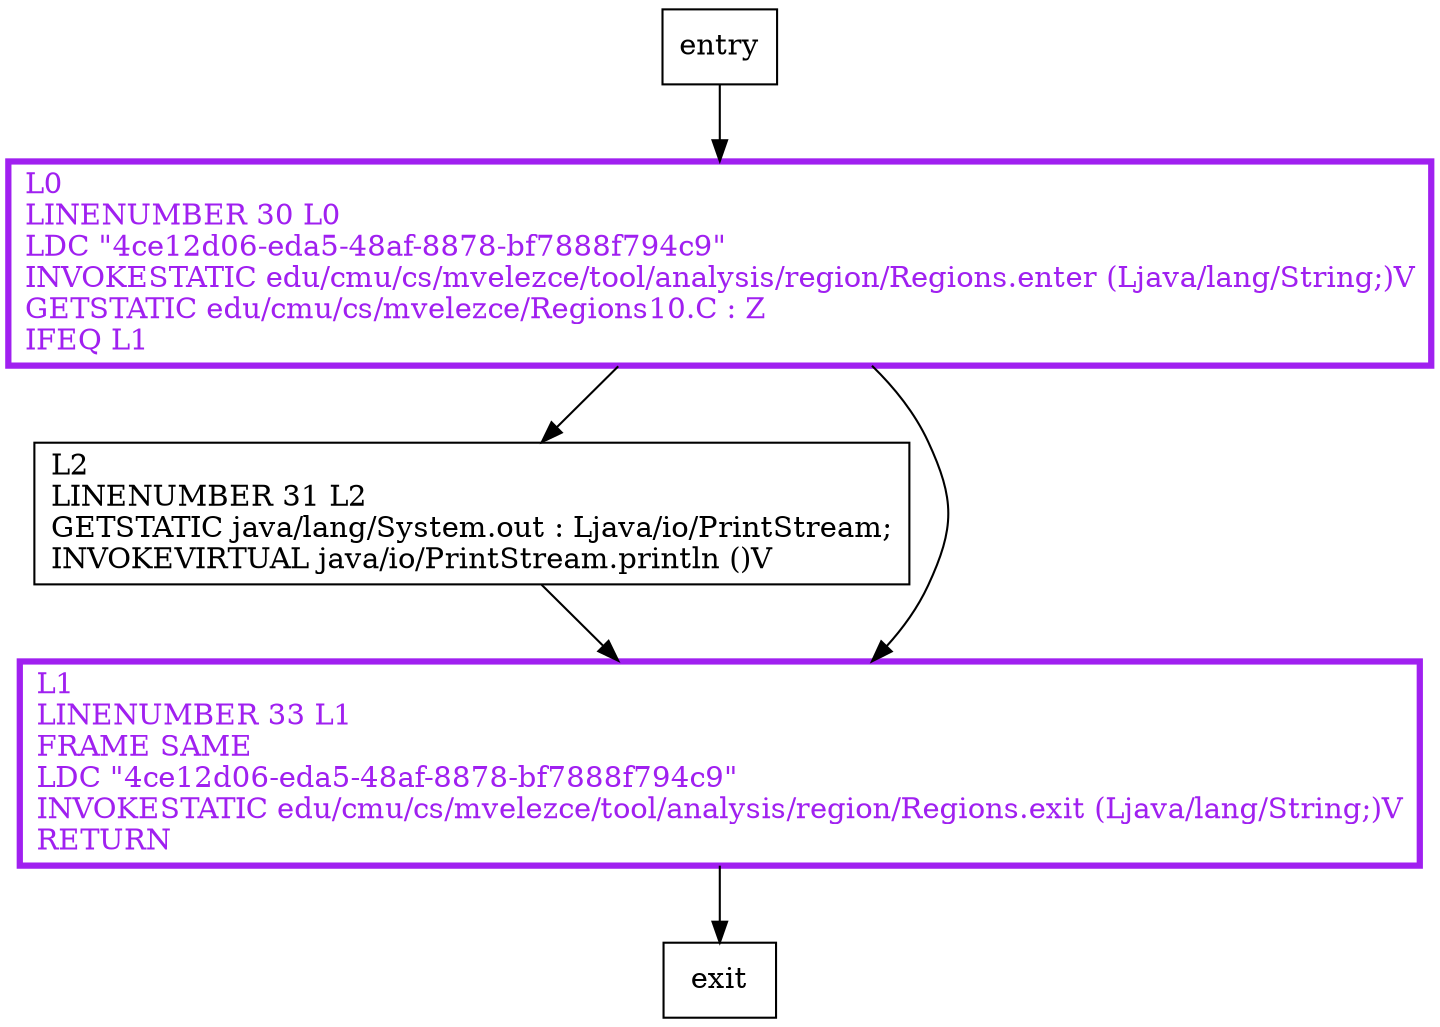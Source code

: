 digraph foo {
node [shape=record];
2092743102 [label="L2\lLINENUMBER 31 L2\lGETSTATIC java/lang/System.out : Ljava/io/PrintStream;\lINVOKEVIRTUAL java/io/PrintStream.println ()V\l"];
1919041986 [label="L1\lLINENUMBER 33 L1\lFRAME SAME\lLDC \"4ce12d06-eda5-48af-8878-bf7888f794c9\"\lINVOKESTATIC edu/cmu/cs/mvelezce/tool/analysis/region/Regions.exit (Ljava/lang/String;)V\lRETURN\l"];
1117478966 [label="L0\lLINENUMBER 30 L0\lLDC \"4ce12d06-eda5-48af-8878-bf7888f794c9\"\lINVOKESTATIC edu/cmu/cs/mvelezce/tool/analysis/region/Regions.enter (Ljava/lang/String;)V\lGETSTATIC edu/cmu/cs/mvelezce/Regions10.C : Z\lIFEQ L1\l"];
entry;
exit;
entry -> 1117478966;
2092743102 -> 1919041986;
1919041986 -> exit;
1117478966 -> 2092743102;
1117478966 -> 1919041986;
1919041986[fontcolor="purple", penwidth=3, color="purple"];
1117478966[fontcolor="purple", penwidth=3, color="purple"];
}
